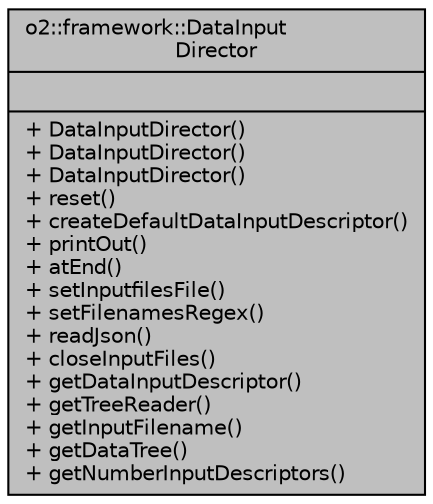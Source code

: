 digraph "o2::framework::DataInputDirector"
{
 // INTERACTIVE_SVG=YES
  bgcolor="transparent";
  edge [fontname="Helvetica",fontsize="10",labelfontname="Helvetica",labelfontsize="10"];
  node [fontname="Helvetica",fontsize="10",shape=record];
  Node1 [label="{o2::framework::DataInput\lDirector\n||+ DataInputDirector()\l+ DataInputDirector()\l+ DataInputDirector()\l+ reset()\l+ createDefaultDataInputDescriptor()\l+ printOut()\l+ atEnd()\l+ setInputfilesFile()\l+ setFilenamesRegex()\l+ readJson()\l+ closeInputFiles()\l+ getDataInputDescriptor()\l+ getTreeReader()\l+ getInputFilename()\l+ getDataTree()\l+ getNumberInputDescriptors()\l}",height=0.2,width=0.4,color="black", fillcolor="grey75", style="filled", fontcolor="black"];
}
